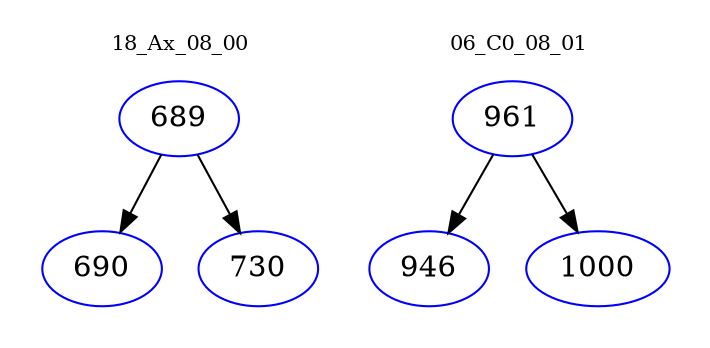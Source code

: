 digraph{
subgraph cluster_0 {
color = white
label = "18_Ax_08_00";
fontsize=10;
T0_689 [label="689", color="blue"]
T0_689 -> T0_690 [color="black"]
T0_690 [label="690", color="blue"]
T0_689 -> T0_730 [color="black"]
T0_730 [label="730", color="blue"]
}
subgraph cluster_1 {
color = white
label = "06_C0_08_01";
fontsize=10;
T1_961 [label="961", color="blue"]
T1_961 -> T1_946 [color="black"]
T1_946 [label="946", color="blue"]
T1_961 -> T1_1000 [color="black"]
T1_1000 [label="1000", color="blue"]
}
}
